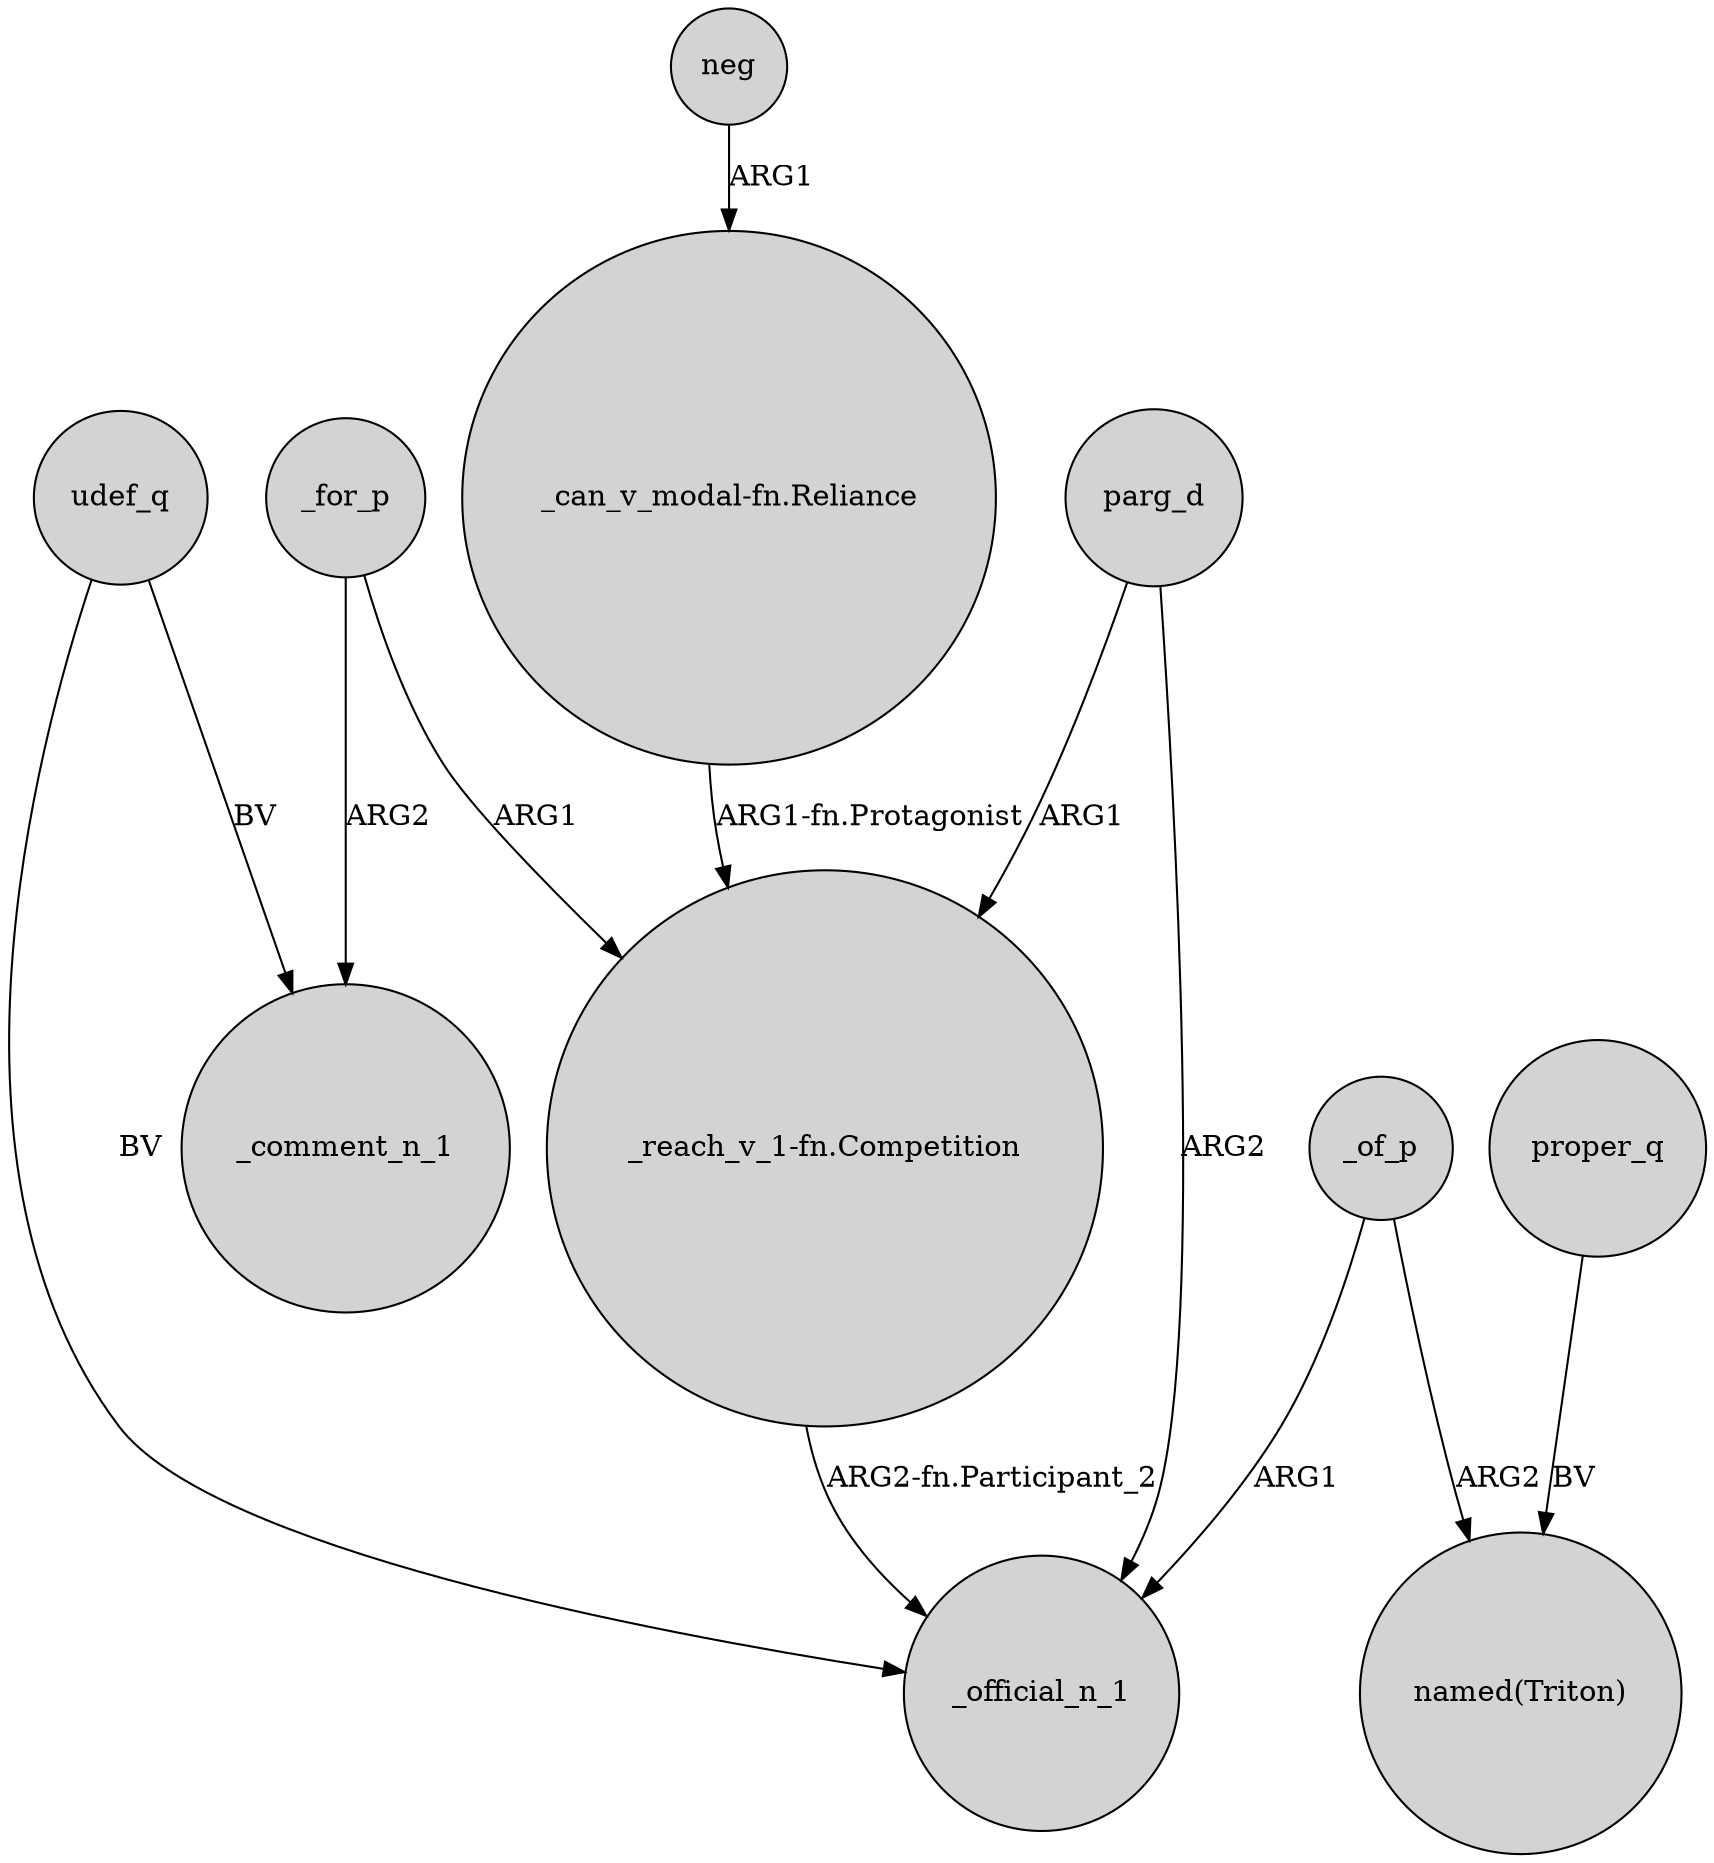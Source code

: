 digraph {
	node [shape=circle style=filled]
	neg -> "_can_v_modal-fn.Reliance" [label=ARG1]
	udef_q -> _official_n_1 [label=BV]
	parg_d -> _official_n_1 [label=ARG2]
	udef_q -> _comment_n_1 [label=BV]
	proper_q -> "named(Triton)" [label=BV]
	"_can_v_modal-fn.Reliance" -> "_reach_v_1-fn.Competition" [label="ARG1-fn.Protagonist"]
	_of_p -> _official_n_1 [label=ARG1]
	"_reach_v_1-fn.Competition" -> _official_n_1 [label="ARG2-fn.Participant_2"]
	_for_p -> "_reach_v_1-fn.Competition" [label=ARG1]
	parg_d -> "_reach_v_1-fn.Competition" [label=ARG1]
	_of_p -> "named(Triton)" [label=ARG2]
	_for_p -> _comment_n_1 [label=ARG2]
}
